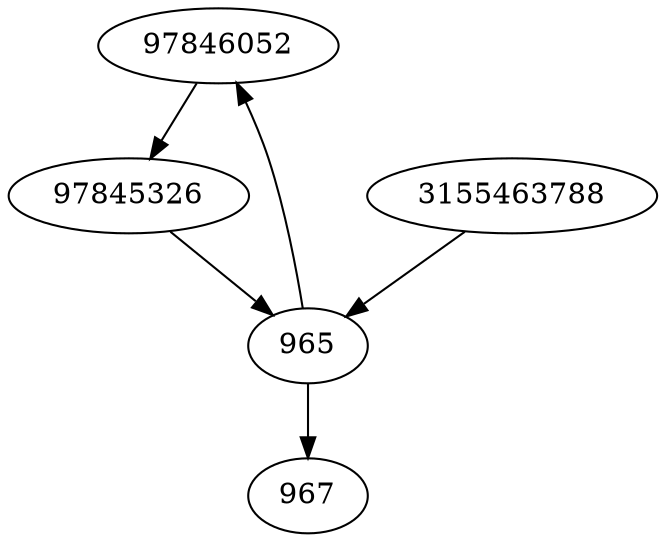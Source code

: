 strict digraph  {
97846052;
965;
967;
3155463788;
97845326;
97846052 -> 97845326;
965 -> 97846052;
965 -> 967;
3155463788 -> 965;
97845326 -> 965;
}
